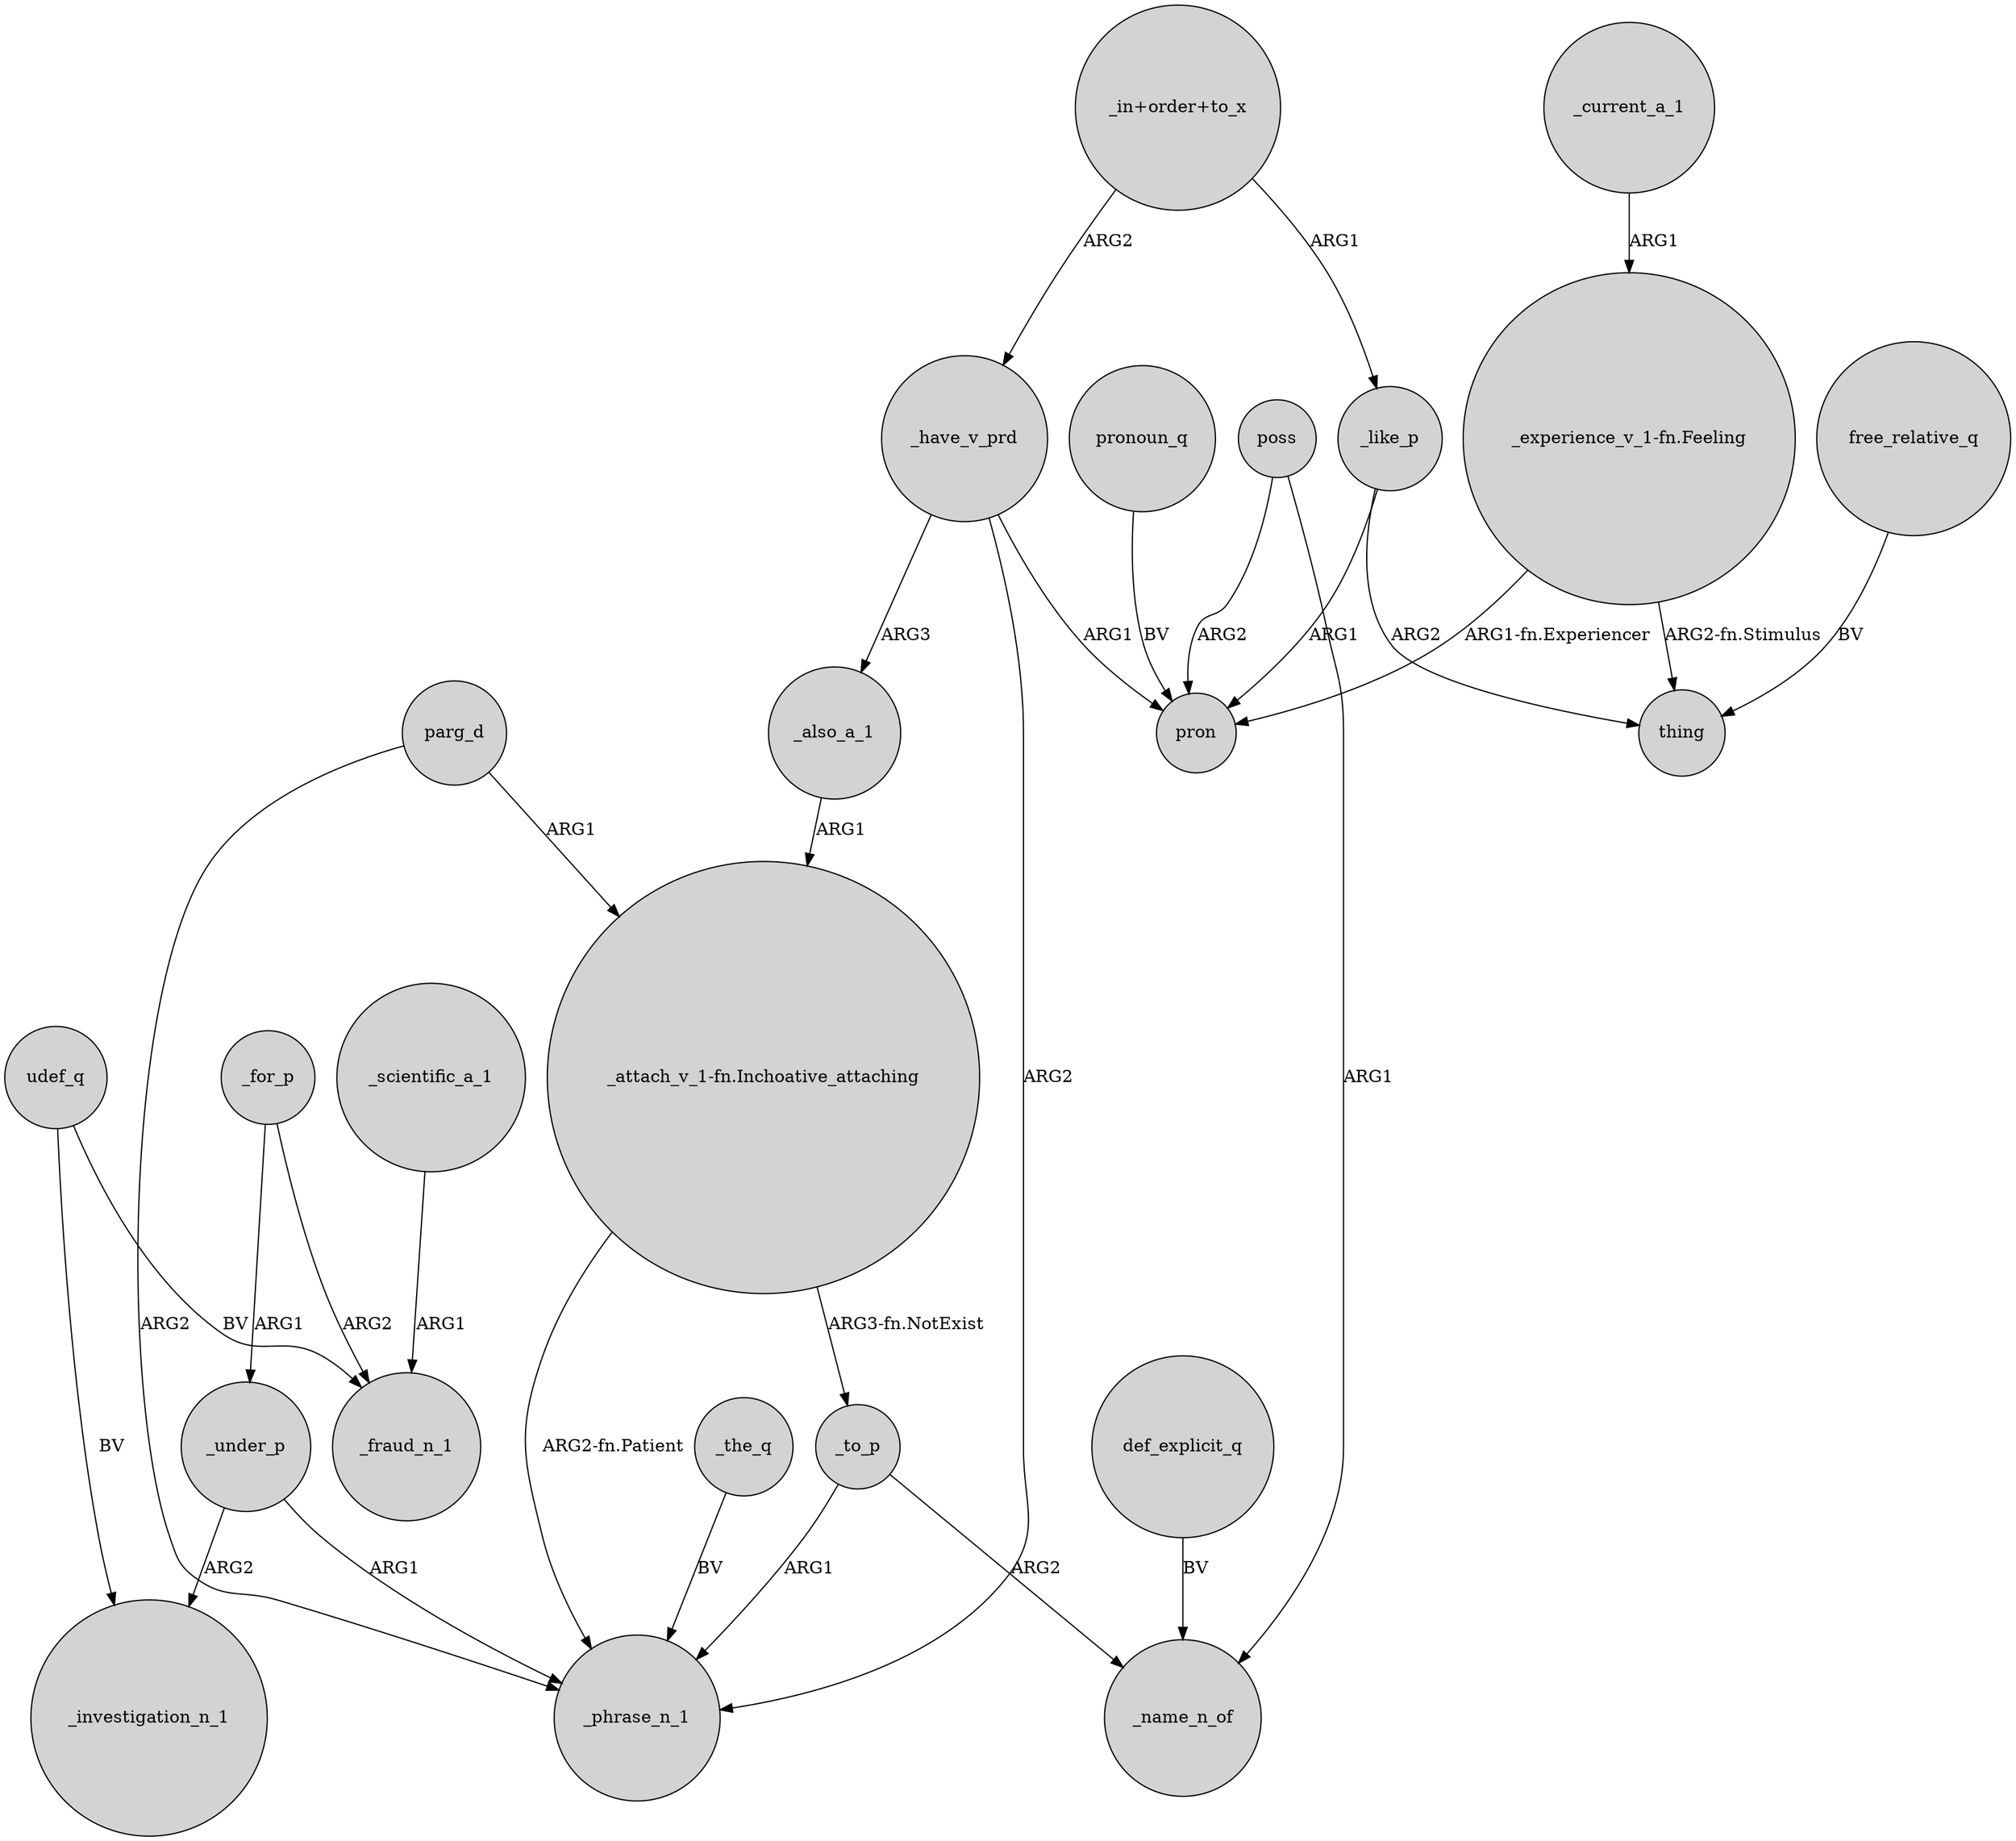 digraph {
	node [shape=circle style=filled]
	_have_v_prd -> _also_a_1 [label=ARG3]
	udef_q -> _investigation_n_1 [label=BV]
	"_experience_v_1-fn.Feeling" -> thing [label="ARG2-fn.Stimulus"]
	_have_v_prd -> pron [label=ARG1]
	poss -> pron [label=ARG2]
	_current_a_1 -> "_experience_v_1-fn.Feeling" [label=ARG1]
	_like_p -> thing [label=ARG2]
	"_in+order+to_x" -> _have_v_prd [label=ARG2]
	"_attach_v_1-fn.Inchoative_attaching" -> _to_p [label="ARG3-fn.NotExist"]
	"_in+order+to_x" -> _like_p [label=ARG1]
	"_attach_v_1-fn.Inchoative_attaching" -> _phrase_n_1 [label="ARG2-fn.Patient"]
	_scientific_a_1 -> _fraud_n_1 [label=ARG1]
	_like_p -> pron [label=ARG1]
	_for_p -> _fraud_n_1 [label=ARG2]
	_have_v_prd -> _phrase_n_1 [label=ARG2]
	parg_d -> "_attach_v_1-fn.Inchoative_attaching" [label=ARG1]
	udef_q -> _fraud_n_1 [label=BV]
	_to_p -> _name_n_of [label=ARG2]
	pronoun_q -> pron [label=BV]
	_to_p -> _phrase_n_1 [label=ARG1]
	_the_q -> _phrase_n_1 [label=BV]
	free_relative_q -> thing [label=BV]
	"_experience_v_1-fn.Feeling" -> pron [label="ARG1-fn.Experiencer"]
	_under_p -> _investigation_n_1 [label=ARG2]
	poss -> _name_n_of [label=ARG1]
	_for_p -> _under_p [label=ARG1]
	parg_d -> _phrase_n_1 [label=ARG2]
	_under_p -> _phrase_n_1 [label=ARG1]
	_also_a_1 -> "_attach_v_1-fn.Inchoative_attaching" [label=ARG1]
	def_explicit_q -> _name_n_of [label=BV]
}
